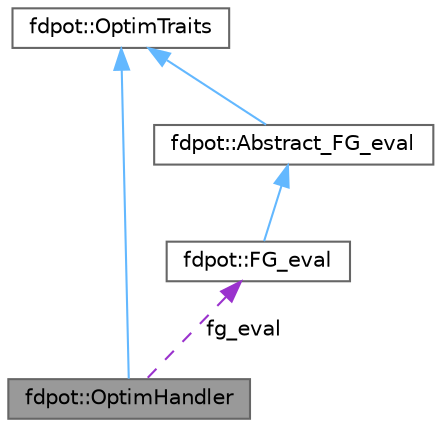 digraph "fdpot::OptimHandler"
{
 // LATEX_PDF_SIZE
  bgcolor="transparent";
  edge [fontname=Helvetica,fontsize=10,labelfontname=Helvetica,labelfontsize=10];
  node [fontname=Helvetica,fontsize=10,shape=box,height=0.2,width=0.4];
  Node1 [label="fdpot::OptimHandler",height=0.2,width=0.4,color="gray40", fillcolor="grey60", style="filled", fontcolor="black",tooltip="Interface class for optimisation."];
  Node2 -> Node1 [dir="back",color="steelblue1",style="solid"];
  Node2 [label="fdpot::OptimTraits",height=0.2,width=0.4,color="gray40", fillcolor="white", style="filled",URL="$structfdpot_1_1_optim_traits.html",tooltip="Keeps the types for optimisation."];
  Node3 -> Node1 [dir="back",color="darkorchid3",style="dashed",label=" fg_eval" ];
  Node3 [label="fdpot::FG_eval",height=0.2,width=0.4,color="gray40", fillcolor="white", style="filled",URL="$structfdpot_1_1_f_g__eval.html",tooltip=" "];
  Node4 -> Node3 [dir="back",color="steelblue1",style="solid"];
  Node4 [label="fdpot::Abstract_FG_eval",height=0.2,width=0.4,color="gray40", fillcolor="white", style="filled",URL="$classfdpot_1_1_abstract___f_g__eval.html",tooltip="An abstract class to evaluate function and gradients."];
  Node2 -> Node4 [dir="back",color="steelblue1",style="solid"];
}
